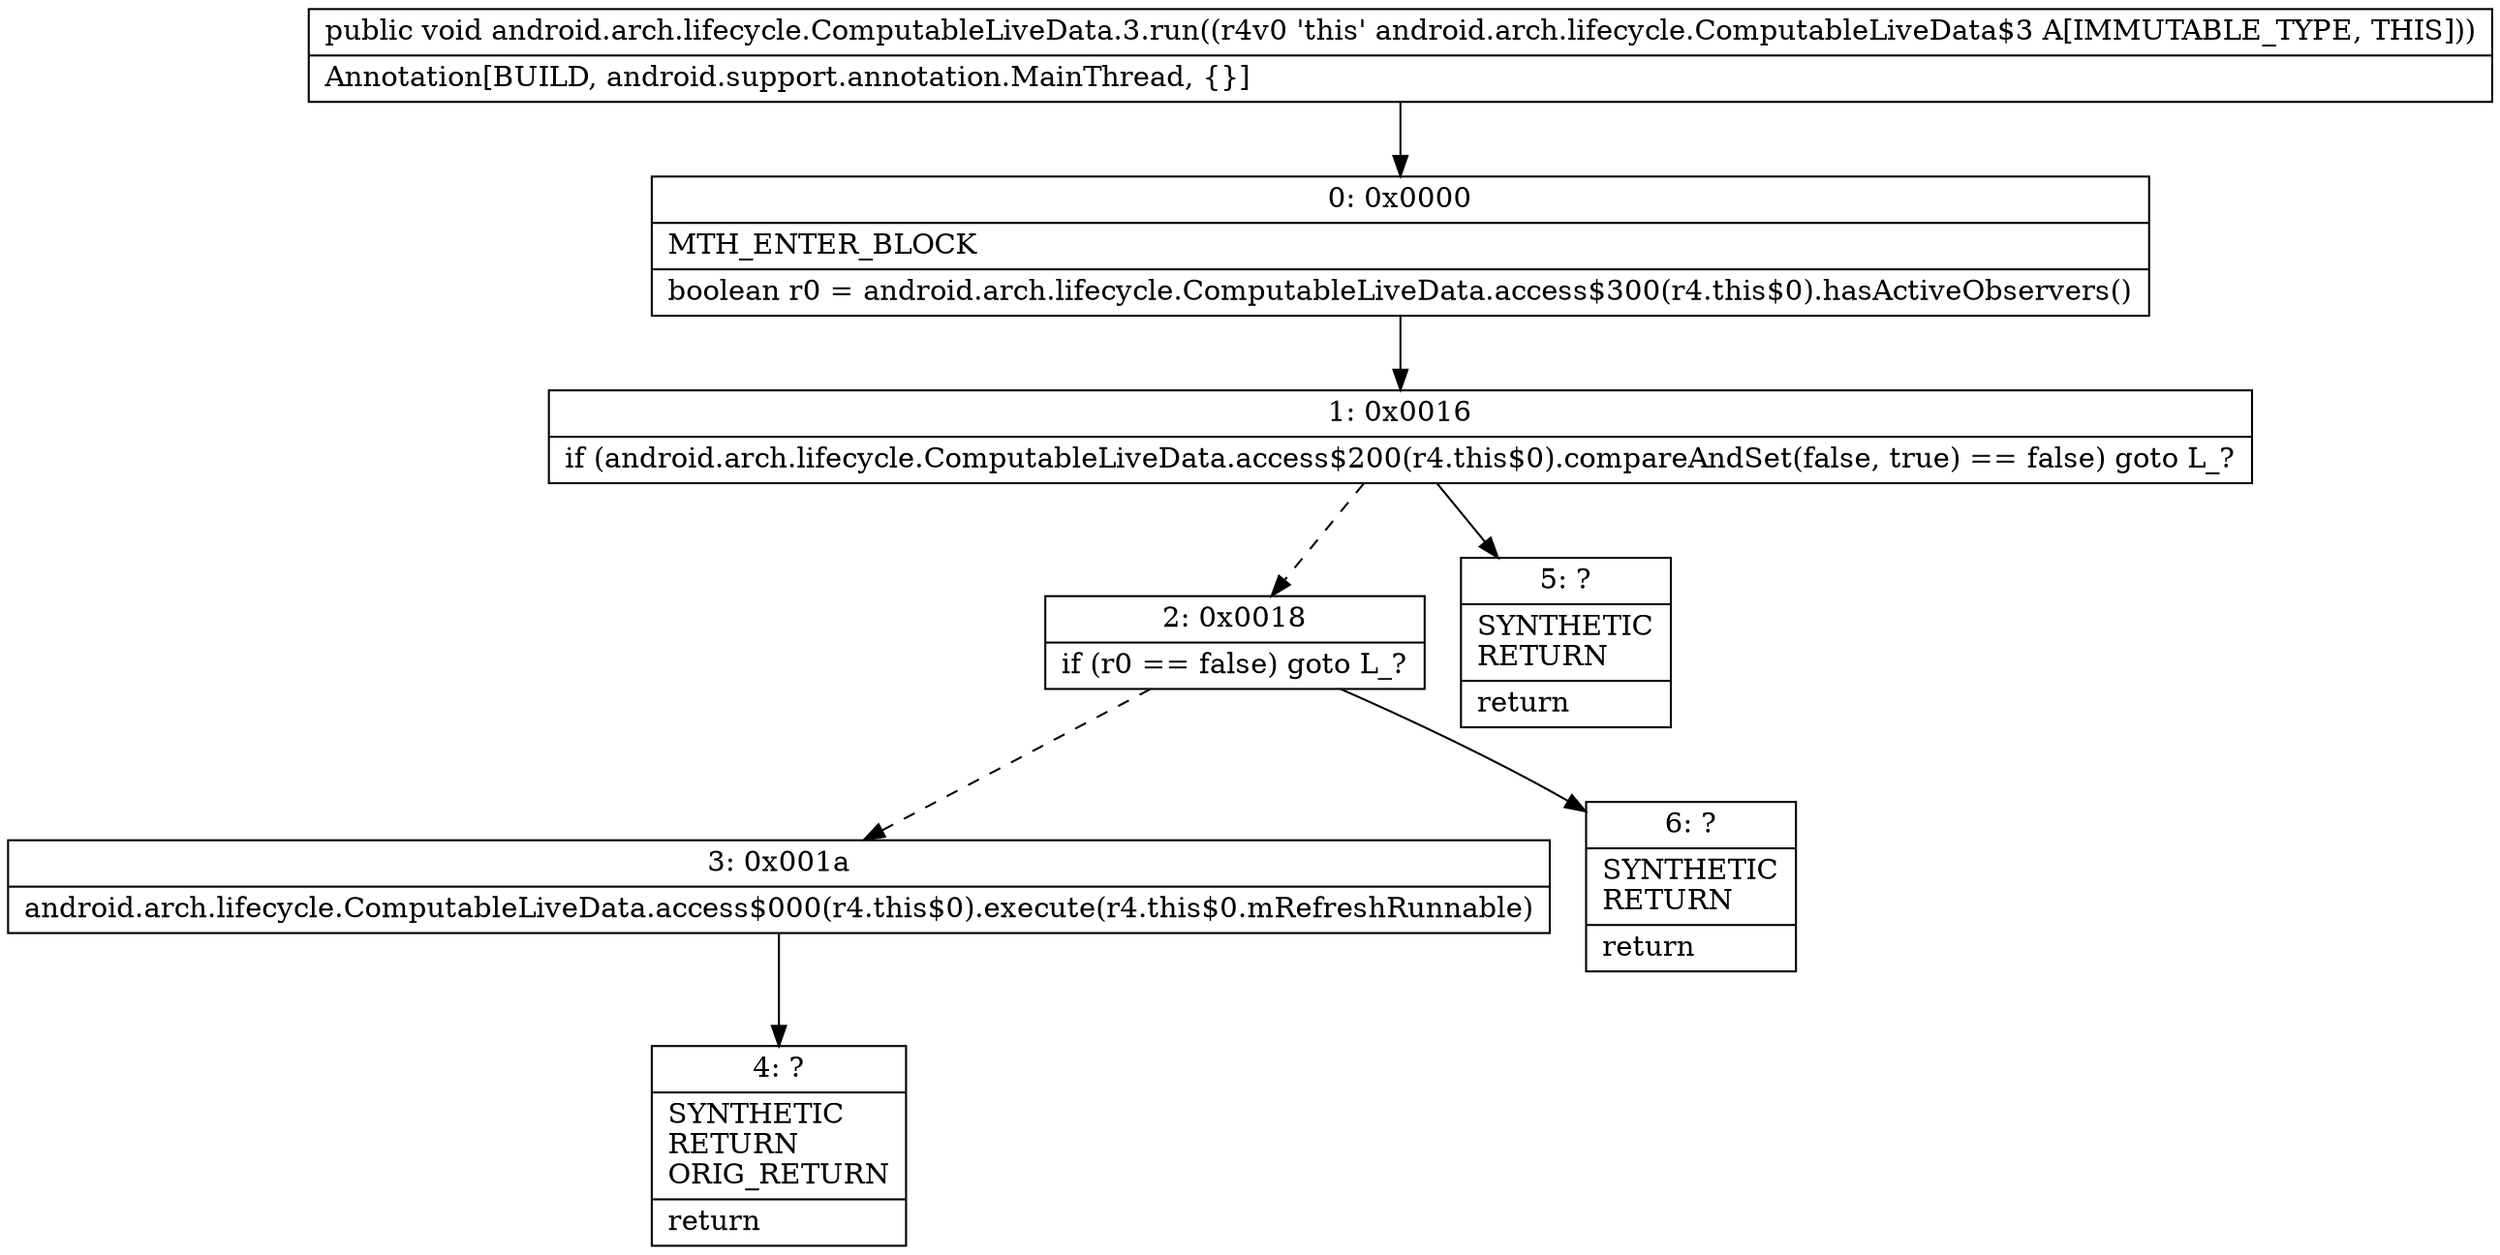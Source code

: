 digraph "CFG forandroid.arch.lifecycle.ComputableLiveData.3.run()V" {
Node_0 [shape=record,label="{0\:\ 0x0000|MTH_ENTER_BLOCK\l|boolean r0 = android.arch.lifecycle.ComputableLiveData.access$300(r4.this$0).hasActiveObservers()\l}"];
Node_1 [shape=record,label="{1\:\ 0x0016|if (android.arch.lifecycle.ComputableLiveData.access$200(r4.this$0).compareAndSet(false, true) == false) goto L_?\l}"];
Node_2 [shape=record,label="{2\:\ 0x0018|if (r0 == false) goto L_?\l}"];
Node_3 [shape=record,label="{3\:\ 0x001a|android.arch.lifecycle.ComputableLiveData.access$000(r4.this$0).execute(r4.this$0.mRefreshRunnable)\l}"];
Node_4 [shape=record,label="{4\:\ ?|SYNTHETIC\lRETURN\lORIG_RETURN\l|return\l}"];
Node_5 [shape=record,label="{5\:\ ?|SYNTHETIC\lRETURN\l|return\l}"];
Node_6 [shape=record,label="{6\:\ ?|SYNTHETIC\lRETURN\l|return\l}"];
MethodNode[shape=record,label="{public void android.arch.lifecycle.ComputableLiveData.3.run((r4v0 'this' android.arch.lifecycle.ComputableLiveData$3 A[IMMUTABLE_TYPE, THIS]))  | Annotation[BUILD, android.support.annotation.MainThread, \{\}]\l}"];
MethodNode -> Node_0;
Node_0 -> Node_1;
Node_1 -> Node_2[style=dashed];
Node_1 -> Node_5;
Node_2 -> Node_3[style=dashed];
Node_2 -> Node_6;
Node_3 -> Node_4;
}

